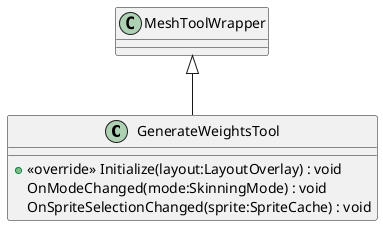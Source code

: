 @startuml
class GenerateWeightsTool {
    + <<override>> Initialize(layout:LayoutOverlay) : void
    OnModeChanged(mode:SkinningMode) : void
    OnSpriteSelectionChanged(sprite:SpriteCache) : void
}
MeshToolWrapper <|-- GenerateWeightsTool
@enduml

